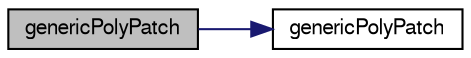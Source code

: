 digraph "genericPolyPatch"
{
  bgcolor="transparent";
  edge [fontname="FreeSans",fontsize="10",labelfontname="FreeSans",labelfontsize="10"];
  node [fontname="FreeSans",fontsize="10",shape=record];
  rankdir="LR";
  Node11 [label="genericPolyPatch",height=0.2,width=0.4,color="black", fillcolor="grey75", style="filled", fontcolor="black"];
  Node11 -> Node12 [color="midnightblue",fontsize="10",style="solid",fontname="FreeSans"];
  Node12 [label="genericPolyPatch",height=0.2,width=0.4,color="black",URL="$a27430.html#aea8c6e28e9fe1307ca2ef9b2d2f6a1de",tooltip="Construct from components. "];
}
